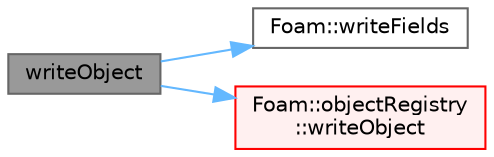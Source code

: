 digraph "writeObject"
{
 // LATEX_PDF_SIZE
  bgcolor="transparent";
  edge [fontname=Helvetica,fontsize=10,labelfontname=Helvetica,labelfontsize=10];
  node [fontname=Helvetica,fontsize=10,shape=box,height=0.2,width=0.4];
  rankdir="LR";
  Node1 [id="Node000001",label="writeObject",height=0.2,width=0.4,color="gray40", fillcolor="grey60", style="filled", fontcolor="black",tooltip=" "];
  Node1 -> Node2 [id="edge1_Node000001_Node000002",color="steelblue1",style="solid",tooltip=" "];
  Node2 [id="Node000002",label="Foam::writeFields",height=0.2,width=0.4,color="grey40", fillcolor="white", style="filled",URL="$namespaceFoam.html#aafcc44dd675c29d5d03b697e45540783",tooltip=" "];
  Node1 -> Node3 [id="edge2_Node000001_Node000003",color="steelblue1",style="solid",tooltip=" "];
  Node3 [id="Node000003",label="Foam::objectRegistry\l::writeObject",height=0.2,width=0.4,color="red", fillcolor="#FFF0F0", style="filled",URL="$classFoam_1_1objectRegistry.html#a082ebf89bb059ba2339eb48158b814a7",tooltip=" "];
}
